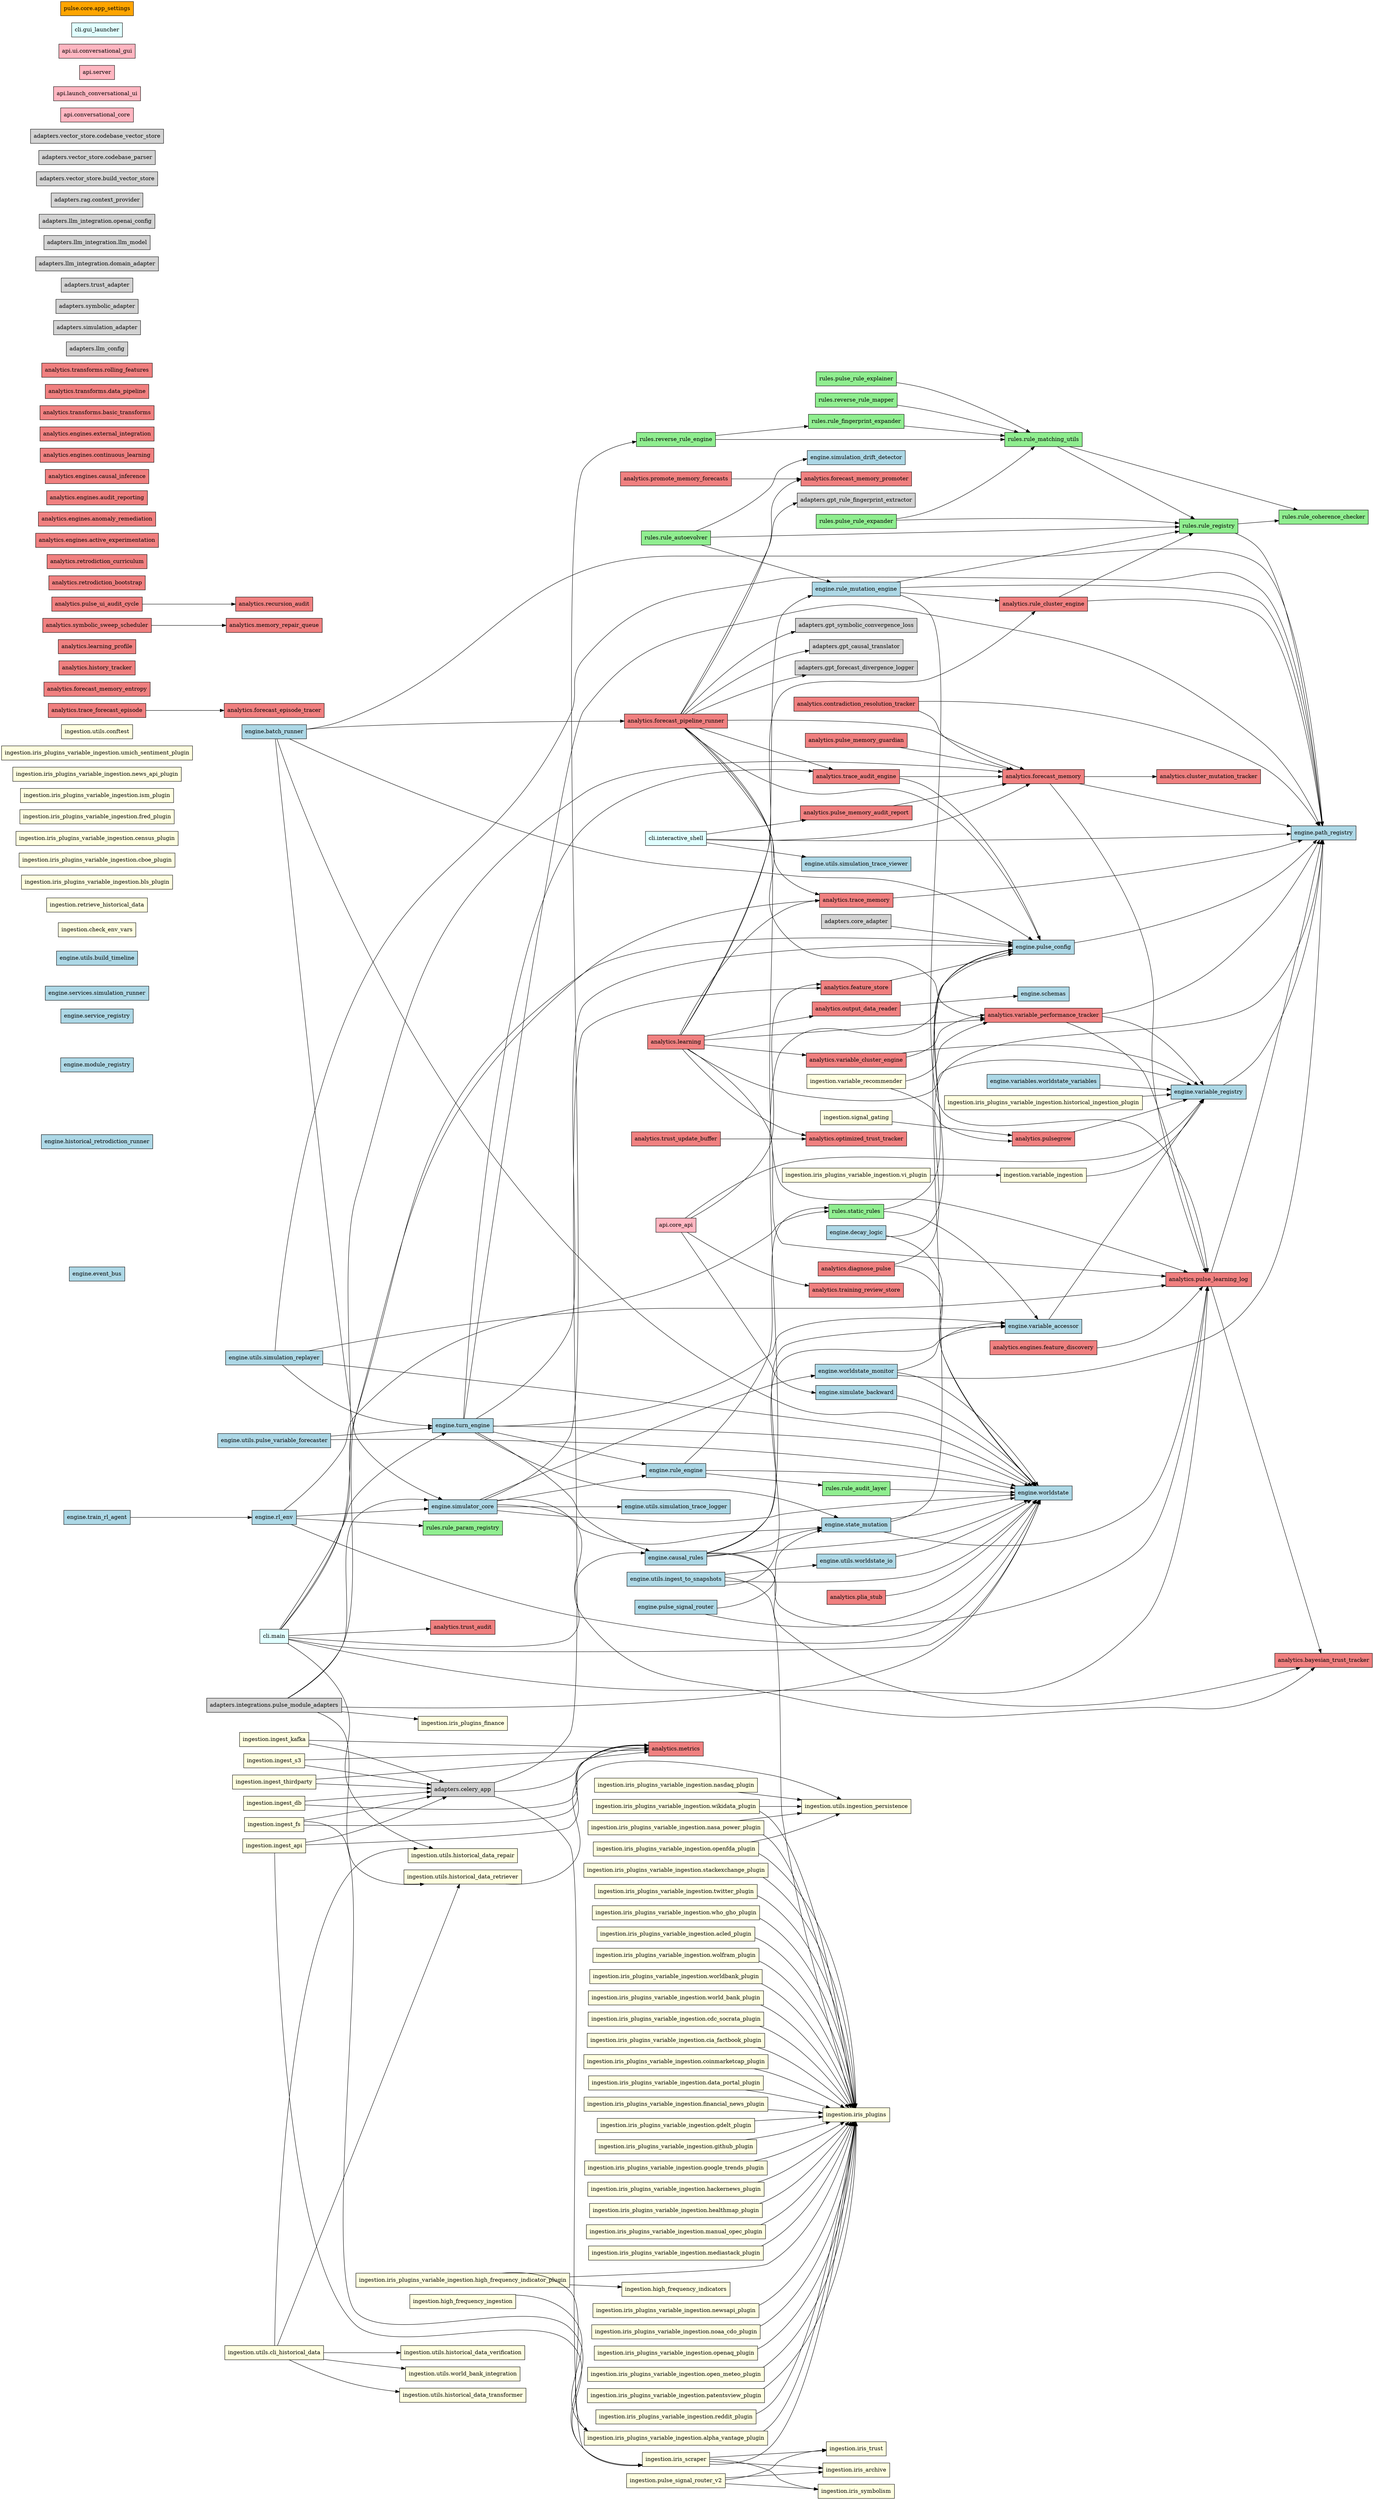 digraph PulseDependencies {
    rankdir=LR;
    node [shape=box, style=rounded];

    "engine.batch_runner" [fillcolor=lightblue, style=filled];
    "engine.causal_rules" [fillcolor=lightblue, style=filled];
    "engine.decay_logic" [fillcolor=lightblue, style=filled];
    "engine.event_bus" [fillcolor=lightblue, style=filled];
    "engine.historical_retrodiction_runner" [fillcolor=lightblue, style=filled];
    "engine.module_registry" [fillcolor=lightblue, style=filled];
    "engine.path_registry" [fillcolor=lightblue, style=filled];
    "engine.pulse_config" [fillcolor=lightblue, style=filled];
    "engine.pulse_signal_router" [fillcolor=lightblue, style=filled];
    "engine.rl_env" [fillcolor=lightblue, style=filled];
    "engine.rule_engine" [fillcolor=lightblue, style=filled];
    "engine.rule_mutation_engine" [fillcolor=lightblue, style=filled];
    "engine.schemas" [fillcolor=lightblue, style=filled];
    "engine.service_registry" [fillcolor=lightblue, style=filled];
    "engine.simulate_backward" [fillcolor=lightblue, style=filled];
    "engine.simulation_drift_detector" [fillcolor=lightblue, style=filled];
    "engine.simulator_core" [fillcolor=lightblue, style=filled];
    "engine.state_mutation" [fillcolor=lightblue, style=filled];
    "engine.train_rl_agent" [fillcolor=lightblue, style=filled];
    "engine.turn_engine" [fillcolor=lightblue, style=filled];
    "engine.variable_accessor" [fillcolor=lightblue, style=filled];
    "engine.variable_registry" [fillcolor=lightblue, style=filled];
    "engine.worldstate" [fillcolor=lightblue, style=filled];
    "engine.worldstate_monitor" [fillcolor=lightblue, style=filled];
    "engine.services.simulation_runner" [fillcolor=lightblue, style=filled];
    "engine.utils.build_timeline" [fillcolor=lightblue, style=filled];
    "engine.utils.ingest_to_snapshots" [fillcolor=lightblue, style=filled];
    "engine.utils.pulse_variable_forecaster" [fillcolor=lightblue, style=filled];
    "engine.utils.simulation_replayer" [fillcolor=lightblue, style=filled];
    "engine.utils.simulation_trace_logger" [fillcolor=lightblue, style=filled];
    "engine.utils.simulation_trace_viewer" [fillcolor=lightblue, style=filled];
    "engine.utils.worldstate_io" [fillcolor=lightblue, style=filled];
    "engine.variables.worldstate_variables" [fillcolor=lightblue, style=filled];
    "rules.pulse_rule_expander" [fillcolor=lightgreen, style=filled];
    "rules.pulse_rule_explainer" [fillcolor=lightgreen, style=filled];
    "rules.reverse_rule_engine" [fillcolor=lightgreen, style=filled];
    "rules.reverse_rule_mapper" [fillcolor=lightgreen, style=filled];
    "rules.rule_audit_layer" [fillcolor=lightgreen, style=filled];
    "rules.rule_autoevolver" [fillcolor=lightgreen, style=filled];
    "rules.rule_coherence_checker" [fillcolor=lightgreen, style=filled];
    "rules.rule_fingerprint_expander" [fillcolor=lightgreen, style=filled];
    "rules.rule_matching_utils" [fillcolor=lightgreen, style=filled];
    "rules.rule_param_registry" [fillcolor=lightgreen, style=filled];
    "rules.rule_registry" [fillcolor=lightgreen, style=filled];
    "rules.static_rules" [fillcolor=lightgreen, style=filled];
    "ingestion.check_env_vars" [fillcolor=lightyellow, style=filled];
    "ingestion.high_frequency_indicators" [fillcolor=lightyellow, style=filled];
    "ingestion.high_frequency_ingestion" [fillcolor=lightyellow, style=filled];
    "ingestion.ingest_api" [fillcolor=lightyellow, style=filled];
    "ingestion.ingest_db" [fillcolor=lightyellow, style=filled];
    "ingestion.ingest_fs" [fillcolor=lightyellow, style=filled];
    "ingestion.ingest_kafka" [fillcolor=lightyellow, style=filled];
    "ingestion.ingest_s3" [fillcolor=lightyellow, style=filled];
    "ingestion.ingest_thirdparty" [fillcolor=lightyellow, style=filled];
    "ingestion.iris_archive" [fillcolor=lightyellow, style=filled];
    "ingestion.iris_plugins" [fillcolor=lightyellow, style=filled];
    "ingestion.iris_plugins_finance" [fillcolor=lightyellow, style=filled];
    "ingestion.iris_scraper" [fillcolor=lightyellow, style=filled];
    "ingestion.iris_symbolism" [fillcolor=lightyellow, style=filled];
    "ingestion.iris_trust" [fillcolor=lightyellow, style=filled];
    "ingestion.pulse_signal_router_v2" [fillcolor=lightyellow, style=filled];
    "ingestion.retrieve_historical_data" [fillcolor=lightyellow, style=filled];
    "ingestion.signal_gating" [fillcolor=lightyellow, style=filled];
    "ingestion.variable_ingestion" [fillcolor=lightyellow, style=filled];
    "ingestion.variable_recommender" [fillcolor=lightyellow, style=filled];
    "ingestion.iris_plugins_variable_ingestion.acled_plugin" [fillcolor=lightyellow, style=filled];
    "ingestion.iris_plugins_variable_ingestion.alpha_vantage_plugin" [fillcolor=lightyellow, style=filled];
    "ingestion.iris_plugins_variable_ingestion.bls_plugin" [fillcolor=lightyellow, style=filled];
    "ingestion.iris_plugins_variable_ingestion.cboe_plugin" [fillcolor=lightyellow, style=filled];
    "ingestion.iris_plugins_variable_ingestion.cdc_socrata_plugin" [fillcolor=lightyellow, style=filled];
    "ingestion.iris_plugins_variable_ingestion.census_plugin" [fillcolor=lightyellow, style=filled];
    "ingestion.iris_plugins_variable_ingestion.cia_factbook_plugin" [fillcolor=lightyellow, style=filled];
    "ingestion.iris_plugins_variable_ingestion.coinmarketcap_plugin" [fillcolor=lightyellow, style=filled];
    "ingestion.iris_plugins_variable_ingestion.data_portal_plugin" [fillcolor=lightyellow, style=filled];
    "ingestion.iris_plugins_variable_ingestion.financial_news_plugin" [fillcolor=lightyellow, style=filled];
    "ingestion.iris_plugins_variable_ingestion.fred_plugin" [fillcolor=lightyellow, style=filled];
    "ingestion.iris_plugins_variable_ingestion.gdelt_plugin" [fillcolor=lightyellow, style=filled];
    "ingestion.iris_plugins_variable_ingestion.github_plugin" [fillcolor=lightyellow, style=filled];
    "ingestion.iris_plugins_variable_ingestion.google_trends_plugin" [fillcolor=lightyellow, style=filled];
    "ingestion.iris_plugins_variable_ingestion.hackernews_plugin" [fillcolor=lightyellow, style=filled];
    "ingestion.iris_plugins_variable_ingestion.healthmap_plugin" [fillcolor=lightyellow, style=filled];
    "ingestion.iris_plugins_variable_ingestion.high_frequency_indicator_plugin" [fillcolor=lightyellow, style=filled];
    "ingestion.iris_plugins_variable_ingestion.historical_ingestion_plugin" [fillcolor=lightyellow, style=filled];
    "ingestion.iris_plugins_variable_ingestion.ism_plugin" [fillcolor=lightyellow, style=filled];
    "ingestion.iris_plugins_variable_ingestion.manual_opec_plugin" [fillcolor=lightyellow, style=filled];
    "ingestion.iris_plugins_variable_ingestion.mediastack_plugin" [fillcolor=lightyellow, style=filled];
    "ingestion.iris_plugins_variable_ingestion.nasa_power_plugin" [fillcolor=lightyellow, style=filled];
    "ingestion.iris_plugins_variable_ingestion.nasdaq_plugin" [fillcolor=lightyellow, style=filled];
    "ingestion.iris_plugins_variable_ingestion.newsapi_plugin" [fillcolor=lightyellow, style=filled];
    "ingestion.iris_plugins_variable_ingestion.news_api_plugin" [fillcolor=lightyellow, style=filled];
    "ingestion.iris_plugins_variable_ingestion.noaa_cdo_plugin" [fillcolor=lightyellow, style=filled];
    "ingestion.iris_plugins_variable_ingestion.openaq_plugin" [fillcolor=lightyellow, style=filled];
    "ingestion.iris_plugins_variable_ingestion.openfda_plugin" [fillcolor=lightyellow, style=filled];
    "ingestion.iris_plugins_variable_ingestion.open_meteo_plugin" [fillcolor=lightyellow, style=filled];
    "ingestion.iris_plugins_variable_ingestion.patentsview_plugin" [fillcolor=lightyellow, style=filled];
    "ingestion.iris_plugins_variable_ingestion.reddit_plugin" [fillcolor=lightyellow, style=filled];
    "ingestion.iris_plugins_variable_ingestion.stackexchange_plugin" [fillcolor=lightyellow, style=filled];
    "ingestion.iris_plugins_variable_ingestion.twitter_plugin" [fillcolor=lightyellow, style=filled];
    "ingestion.iris_plugins_variable_ingestion.umich_sentiment_plugin" [fillcolor=lightyellow, style=filled];
    "ingestion.iris_plugins_variable_ingestion.vi_plugin" [fillcolor=lightyellow, style=filled];
    "ingestion.iris_plugins_variable_ingestion.who_gho_plugin" [fillcolor=lightyellow, style=filled];
    "ingestion.iris_plugins_variable_ingestion.wikidata_plugin" [fillcolor=lightyellow, style=filled];
    "ingestion.iris_plugins_variable_ingestion.wolfram_plugin" [fillcolor=lightyellow, style=filled];
    "ingestion.iris_plugins_variable_ingestion.worldbank_plugin" [fillcolor=lightyellow, style=filled];
    "ingestion.iris_plugins_variable_ingestion.world_bank_plugin" [fillcolor=lightyellow, style=filled];
    "ingestion.utils.cli_historical_data" [fillcolor=lightyellow, style=filled];
    "ingestion.utils.conftest" [fillcolor=lightyellow, style=filled];
    "ingestion.utils.historical_data_repair" [fillcolor=lightyellow, style=filled];
    "ingestion.utils.historical_data_retriever" [fillcolor=lightyellow, style=filled];
    "ingestion.utils.historical_data_transformer" [fillcolor=lightyellow, style=filled];
    "ingestion.utils.historical_data_verification" [fillcolor=lightyellow, style=filled];
    "ingestion.utils.ingestion_persistence" [fillcolor=lightyellow, style=filled];
    "ingestion.utils.world_bank_integration" [fillcolor=lightyellow, style=filled];
    "analytics.bayesian_trust_tracker" [fillcolor=lightcoral, style=filled];
    "analytics.cluster_mutation_tracker" [fillcolor=lightcoral, style=filled];
    "analytics.contradiction_resolution_tracker" [fillcolor=lightcoral, style=filled];
    "analytics.diagnose_pulse" [fillcolor=lightcoral, style=filled];
    "analytics.feature_store" [fillcolor=lightcoral, style=filled];
    "analytics.forecast_episode_tracer" [fillcolor=lightcoral, style=filled];
    "analytics.forecast_memory" [fillcolor=lightcoral, style=filled];
    "analytics.forecast_memory_entropy" [fillcolor=lightcoral, style=filled];
    "analytics.forecast_memory_promoter" [fillcolor=lightcoral, style=filled];
    "analytics.forecast_pipeline_runner" [fillcolor=lightcoral, style=filled];
    "analytics.history_tracker" [fillcolor=lightcoral, style=filled];
    "analytics.learning" [fillcolor=lightcoral, style=filled];
    "analytics.learning_profile" [fillcolor=lightcoral, style=filled];
    "analytics.memory_repair_queue" [fillcolor=lightcoral, style=filled];
    "analytics.metrics" [fillcolor=lightcoral, style=filled];
    "analytics.optimized_trust_tracker" [fillcolor=lightcoral, style=filled];
    "analytics.output_data_reader" [fillcolor=lightcoral, style=filled];
    "analytics.plia_stub" [fillcolor=lightcoral, style=filled];
    "analytics.promote_memory_forecasts" [fillcolor=lightcoral, style=filled];
    "analytics.pulsegrow" [fillcolor=lightcoral, style=filled];
    "analytics.pulse_learning_log" [fillcolor=lightcoral, style=filled];
    "analytics.pulse_memory_audit_report" [fillcolor=lightcoral, style=filled];
    "analytics.pulse_memory_guardian" [fillcolor=lightcoral, style=filled];
    "analytics.pulse_ui_audit_cycle" [fillcolor=lightcoral, style=filled];
    "analytics.recursion_audit" [fillcolor=lightcoral, style=filled];
    "analytics.retrodiction_bootstrap" [fillcolor=lightcoral, style=filled];
    "analytics.retrodiction_curriculum" [fillcolor=lightcoral, style=filled];
    "analytics.rule_cluster_engine" [fillcolor=lightcoral, style=filled];
    "analytics.symbolic_sweep_scheduler" [fillcolor=lightcoral, style=filled];
    "analytics.trace_audit_engine" [fillcolor=lightcoral, style=filled];
    "analytics.trace_forecast_episode" [fillcolor=lightcoral, style=filled];
    "analytics.trace_memory" [fillcolor=lightcoral, style=filled];
    "analytics.training_review_store" [fillcolor=lightcoral, style=filled];
    "analytics.trust_audit" [fillcolor=lightcoral, style=filled];
    "analytics.trust_update_buffer" [fillcolor=lightcoral, style=filled];
    "analytics.variable_cluster_engine" [fillcolor=lightcoral, style=filled];
    "analytics.variable_performance_tracker" [fillcolor=lightcoral, style=filled];
    "analytics.engines.active_experimentation" [fillcolor=lightcoral, style=filled];
    "analytics.engines.anomaly_remediation" [fillcolor=lightcoral, style=filled];
    "analytics.engines.audit_reporting" [fillcolor=lightcoral, style=filled];
    "analytics.engines.causal_inference" [fillcolor=lightcoral, style=filled];
    "analytics.engines.continuous_learning" [fillcolor=lightcoral, style=filled];
    "analytics.engines.external_integration" [fillcolor=lightcoral, style=filled];
    "analytics.engines.feature_discovery" [fillcolor=lightcoral, style=filled];
    "analytics.transforms.basic_transforms" [fillcolor=lightcoral, style=filled];
    "analytics.transforms.data_pipeline" [fillcolor=lightcoral, style=filled];
    "analytics.transforms.rolling_features" [fillcolor=lightcoral, style=filled];
    "adapters.celery_app" [fillcolor=lightgray, style=filled];
    "adapters.core_adapter" [fillcolor=lightgray, style=filled];
    "adapters.gpt_causal_translator" [fillcolor=lightgray, style=filled];
    "adapters.gpt_forecast_divergence_logger" [fillcolor=lightgray, style=filled];
    "adapters.gpt_rule_fingerprint_extractor" [fillcolor=lightgray, style=filled];
    "adapters.gpt_symbolic_convergence_loss" [fillcolor=lightgray, style=filled];
    "adapters.llm_config" [fillcolor=lightgray, style=filled];
    "adapters.simulation_adapter" [fillcolor=lightgray, style=filled];
    "adapters.symbolic_adapter" [fillcolor=lightgray, style=filled];
    "adapters.trust_adapter" [fillcolor=lightgray, style=filled];
    "adapters.integrations.pulse_module_adapters" [fillcolor=lightgray, style=filled];
    "adapters.llm_integration.domain_adapter" [fillcolor=lightgray, style=filled];
    "adapters.llm_integration.llm_model" [fillcolor=lightgray, style=filled];
    "adapters.llm_integration.openai_config" [fillcolor=lightgray, style=filled];
    "adapters.rag.context_provider" [fillcolor=lightgray, style=filled];
    "adapters.vector_store.build_vector_store" [fillcolor=lightgray, style=filled];
    "adapters.vector_store.codebase_parser" [fillcolor=lightgray, style=filled];
    "adapters.vector_store.codebase_vector_store" [fillcolor=lightgray, style=filled];
    "api.conversational_core" [fillcolor=lightpink, style=filled];
    "api.core_api" [fillcolor=lightpink, style=filled];
    "api.launch_conversational_ui" [fillcolor=lightpink, style=filled];
    "api.server" [fillcolor=lightpink, style=filled];
    "api.ui.conversational_gui" [fillcolor=lightpink, style=filled];
    "cli.gui_launcher" [fillcolor=lightcyan, style=filled];
    "cli.interactive_shell" [fillcolor=lightcyan, style=filled];
    "cli.main" [fillcolor=lightcyan, style=filled];
    "pulse.core.app_settings" [fillcolor=orange, style=filled];

    "engine.batch_runner" -> "engine.simulator_core";
    "engine.batch_runner" -> "engine.path_registry";
    "engine.batch_runner" -> "engine.worldstate";
    "engine.batch_runner" -> "analytics.forecast_pipeline_runner";
    "engine.batch_runner" -> "engine.pulse_config";
    "engine.causal_rules" -> "engine.variable_accessor";
    "engine.causal_rules" -> "analytics.bayesian_trust_tracker";
    "engine.causal_rules" -> "engine.worldstate";
    "engine.causal_rules" -> "analytics.pulse_learning_log";
    "engine.causal_rules" -> "engine.state_mutation";
    "engine.causal_rules" -> "engine.pulse_config";
    "engine.decay_logic" -> "engine.worldstate";
    "engine.decay_logic" -> "engine.pulse_config";
    "engine.pulse_config" -> "engine.path_registry";
    "engine.pulse_signal_router" -> "engine.worldstate";
    "engine.pulse_signal_router" -> "engine.state_mutation";
    "engine.rl_env" -> "rules.rule_param_registry";
    "engine.rl_env" -> "engine.worldstate";
    "engine.rl_env" -> "rules.static_rules";
    "engine.rl_env" -> "engine.simulator_core";
    "engine.rule_engine" -> "rules.rule_audit_layer";
    "engine.rule_engine" -> "engine.worldstate";
    "engine.rule_engine" -> "rules.static_rules";
    "engine.rule_mutation_engine" -> "rules.rule_registry";
    "engine.rule_mutation_engine" -> "analytics.pulse_learning_log";
    "engine.rule_mutation_engine" -> "engine.path_registry";
    "engine.rule_mutation_engine" -> "analytics.rule_cluster_engine";
    "engine.simulate_backward" -> "engine.worldstate";
    "engine.simulator_core" -> "engine.utils.simulation_trace_logger";
    "engine.simulator_core" -> "rules.reverse_rule_engine";
    "engine.simulator_core" -> "engine.rule_engine";
    "engine.simulator_core" -> "analytics.bayesian_trust_tracker";
    "engine.simulator_core" -> "engine.worldstate";
    "engine.simulator_core" -> "engine.worldstate_monitor";
    "engine.simulator_core" -> "engine.state_mutation";
    "engine.state_mutation" -> "engine.worldstate";
    "engine.state_mutation" -> "analytics.pulse_learning_log";
    "engine.state_mutation" -> "engine.pulse_config";
    "engine.train_rl_agent" -> "engine.rl_env";
    "engine.turn_engine" -> "analytics.trace_audit_engine";
    "engine.turn_engine" -> "engine.variable_accessor";
    "engine.turn_engine" -> "engine.rule_engine";
    "engine.turn_engine" -> "engine.path_registry";
    "engine.turn_engine" -> "engine.worldstate";
    "engine.turn_engine" -> "engine.causal_rules";
    "engine.turn_engine" -> "engine.state_mutation";
    "engine.turn_engine" -> "engine.pulse_config";
    "engine.variable_accessor" -> "engine.variable_registry";
    "engine.variable_registry" -> "engine.path_registry";
    "engine.worldstate_monitor" -> "engine.worldstate";
    "engine.worldstate_monitor" -> "engine.path_registry";
    "engine.worldstate_monitor" -> "engine.variable_accessor";
    "engine.utils.ingest_to_snapshots" -> "engine.variable_accessor";
    "engine.utils.ingest_to_snapshots" -> "engine.utils.worldstate_io";
    "engine.utils.ingest_to_snapshots" -> "engine.worldstate";
    "engine.utils.ingest_to_snapshots" -> "ingestion.iris_plugins";
    "engine.utils.pulse_variable_forecaster" -> "engine.worldstate";
    "engine.utils.pulse_variable_forecaster" -> "engine.turn_engine";
    "engine.utils.simulation_replayer" -> "engine.path_registry";
    "engine.utils.simulation_replayer" -> "analytics.pulse_learning_log";
    "engine.utils.simulation_replayer" -> "engine.turn_engine";
    "engine.utils.simulation_replayer" -> "engine.worldstate";
    "engine.utils.worldstate_io" -> "engine.worldstate";
    "engine.variables.worldstate_variables" -> "engine.variable_registry";
    "rules.pulse_rule_expander" -> "rules.rule_matching_utils";
    "rules.pulse_rule_expander" -> "rules.rule_registry";
    "rules.pulse_rule_explainer" -> "rules.rule_matching_utils";
    "rules.reverse_rule_engine" -> "rules.rule_fingerprint_expander";
    "rules.reverse_rule_engine" -> "rules.rule_matching_utils";
    "rules.reverse_rule_mapper" -> "rules.rule_matching_utils";
    "rules.rule_audit_layer" -> "engine.worldstate";
    "rules.rule_autoevolver" -> "rules.rule_registry";
    "rules.rule_autoevolver" -> "engine.rule_mutation_engine";
    "rules.rule_autoevolver" -> "engine.simulation_drift_detector";
    "rules.rule_fingerprint_expander" -> "rules.rule_matching_utils";
    "rules.rule_matching_utils" -> "rules.rule_coherence_checker";
    "rules.rule_matching_utils" -> "rules.rule_registry";
    "rules.rule_registry" -> "rules.rule_coherence_checker";
    "rules.rule_registry" -> "engine.path_registry";
    "rules.static_rules" -> "engine.pulse_config";
    "rules.static_rules" -> "engine.variable_accessor";
    "ingestion.high_frequency_ingestion" -> "ingestion.iris_plugins_variable_ingestion.alpha_vantage_plugin";
    "ingestion.ingest_api" -> "adapters.celery_app";
    "ingestion.ingest_api" -> "analytics.metrics";
    "ingestion.ingest_api" -> "ingestion.iris_scraper";
    "ingestion.ingest_db" -> "adapters.celery_app";
    "ingestion.ingest_db" -> "analytics.metrics";
    "ingestion.ingest_fs" -> "adapters.celery_app";
    "ingestion.ingest_fs" -> "analytics.metrics";
    "ingestion.ingest_fs" -> "ingestion.iris_scraper";
    "ingestion.ingest_kafka" -> "adapters.celery_app";
    "ingestion.ingest_kafka" -> "analytics.metrics";
    "ingestion.ingest_s3" -> "adapters.celery_app";
    "ingestion.ingest_s3" -> "analytics.metrics";
    "ingestion.ingest_thirdparty" -> "adapters.celery_app";
    "ingestion.ingest_thirdparty" -> "analytics.metrics";
    "ingestion.iris_scraper" -> "ingestion.iris_archive";
    "ingestion.iris_scraper" -> "ingestion.iris_trust";
    "ingestion.iris_scraper" -> "ingestion.iris_symbolism";
    "ingestion.iris_scraper" -> "ingestion.iris_plugins";
    "ingestion.pulse_signal_router_v2" -> "ingestion.iris_archive";
    "ingestion.pulse_signal_router_v2" -> "ingestion.iris_trust";
    "ingestion.pulse_signal_router_v2" -> "ingestion.iris_symbolism";
    "ingestion.signal_gating" -> "analytics.pulsegrow";
    "ingestion.variable_ingestion" -> "engine.variable_registry";
    "ingestion.variable_recommender" -> "analytics.variable_performance_tracker";
    "ingestion.variable_recommender" -> "analytics.pulsegrow";
    "ingestion.iris_plugins_variable_ingestion.acled_plugin" -> "ingestion.iris_plugins";
    "ingestion.iris_plugins_variable_ingestion.alpha_vantage_plugin" -> "ingestion.iris_plugins";
    "ingestion.iris_plugins_variable_ingestion.cdc_socrata_plugin" -> "ingestion.iris_plugins";
    "ingestion.iris_plugins_variable_ingestion.cia_factbook_plugin" -> "ingestion.iris_plugins";
    "ingestion.iris_plugins_variable_ingestion.coinmarketcap_plugin" -> "ingestion.iris_plugins";
    "ingestion.iris_plugins_variable_ingestion.data_portal_plugin" -> "ingestion.iris_plugins";
    "ingestion.iris_plugins_variable_ingestion.financial_news_plugin" -> "ingestion.iris_plugins";
    "ingestion.iris_plugins_variable_ingestion.gdelt_plugin" -> "ingestion.iris_plugins";
    "ingestion.iris_plugins_variable_ingestion.github_plugin" -> "ingestion.iris_plugins";
    "ingestion.iris_plugins_variable_ingestion.google_trends_plugin" -> "ingestion.iris_plugins";
    "ingestion.iris_plugins_variable_ingestion.hackernews_plugin" -> "ingestion.iris_plugins";
    "ingestion.iris_plugins_variable_ingestion.healthmap_plugin" -> "ingestion.iris_plugins";
    "ingestion.iris_plugins_variable_ingestion.high_frequency_indicator_plugin" -> "ingestion.high_frequency_indicators";
    "ingestion.iris_plugins_variable_ingestion.high_frequency_indicator_plugin" -> "ingestion.iris_plugins";
    "ingestion.iris_plugins_variable_ingestion.high_frequency_indicator_plugin" -> "ingestion.iris_plugins_variable_ingestion.alpha_vantage_plugin";
    "ingestion.iris_plugins_variable_ingestion.historical_ingestion_plugin" -> "engine.variable_registry";
    "ingestion.iris_plugins_variable_ingestion.manual_opec_plugin" -> "ingestion.iris_plugins";
    "ingestion.iris_plugins_variable_ingestion.mediastack_plugin" -> "ingestion.iris_plugins";
    "ingestion.iris_plugins_variable_ingestion.nasa_power_plugin" -> "ingestion.utils.ingestion_persistence";
    "ingestion.iris_plugins_variable_ingestion.nasa_power_plugin" -> "ingestion.iris_plugins";
    "ingestion.iris_plugins_variable_ingestion.nasdaq_plugin" -> "ingestion.utils.ingestion_persistence";
    "ingestion.iris_plugins_variable_ingestion.newsapi_plugin" -> "ingestion.iris_plugins";
    "ingestion.iris_plugins_variable_ingestion.noaa_cdo_plugin" -> "ingestion.iris_plugins";
    "ingestion.iris_plugins_variable_ingestion.openaq_plugin" -> "ingestion.iris_plugins";
    "ingestion.iris_plugins_variable_ingestion.openfda_plugin" -> "ingestion.utils.ingestion_persistence";
    "ingestion.iris_plugins_variable_ingestion.openfda_plugin" -> "ingestion.iris_plugins";
    "ingestion.iris_plugins_variable_ingestion.open_meteo_plugin" -> "ingestion.iris_plugins";
    "ingestion.iris_plugins_variable_ingestion.patentsview_plugin" -> "ingestion.iris_plugins";
    "ingestion.iris_plugins_variable_ingestion.reddit_plugin" -> "ingestion.iris_plugins";
    "ingestion.iris_plugins_variable_ingestion.stackexchange_plugin" -> "ingestion.iris_plugins";
    "ingestion.iris_plugins_variable_ingestion.twitter_plugin" -> "ingestion.iris_plugins";
    "ingestion.iris_plugins_variable_ingestion.vi_plugin" -> "ingestion.variable_ingestion";
    "ingestion.iris_plugins_variable_ingestion.who_gho_plugin" -> "ingestion.iris_plugins";
    "ingestion.iris_plugins_variable_ingestion.wikidata_plugin" -> "ingestion.utils.ingestion_persistence";
    "ingestion.iris_plugins_variable_ingestion.wikidata_plugin" -> "ingestion.iris_plugins";
    "ingestion.iris_plugins_variable_ingestion.wolfram_plugin" -> "ingestion.iris_plugins";
    "ingestion.iris_plugins_variable_ingestion.worldbank_plugin" -> "ingestion.iris_plugins";
    "ingestion.iris_plugins_variable_ingestion.world_bank_plugin" -> "ingestion.iris_plugins";
    "ingestion.utils.cli_historical_data" -> "ingestion.utils.historical_data_verification";
    "ingestion.utils.cli_historical_data" -> "ingestion.utils.world_bank_integration";
    "ingestion.utils.cli_historical_data" -> "ingestion.utils.historical_data_transformer";
    "ingestion.utils.cli_historical_data" -> "ingestion.utils.historical_data_retriever";
    "ingestion.utils.cli_historical_data" -> "ingestion.utils.historical_data_repair";
    "ingestion.utils.historical_data_retriever" -> "ingestion.utils.ingestion_persistence";
    "analytics.contradiction_resolution_tracker" -> "analytics.forecast_memory";
    "analytics.contradiction_resolution_tracker" -> "engine.path_registry";
    "analytics.diagnose_pulse" -> "engine.worldstate";
    "analytics.diagnose_pulse" -> "engine.path_registry";
    "analytics.feature_store" -> "engine.pulse_config";
    "analytics.forecast_memory" -> "analytics.pulse_learning_log";
    "analytics.forecast_memory" -> "engine.path_registry";
    "analytics.forecast_memory" -> "analytics.cluster_mutation_tracker";
    "analytics.forecast_pipeline_runner" -> "adapters.gpt_rule_fingerprint_extractor";
    "analytics.forecast_pipeline_runner" -> "analytics.trace_audit_engine";
    "analytics.forecast_pipeline_runner" -> "analytics.trace_memory";
    "analytics.forecast_pipeline_runner" -> "analytics.variable_performance_tracker";
    "analytics.forecast_pipeline_runner" -> "adapters.gpt_causal_translator";
    "analytics.forecast_pipeline_runner" -> "analytics.forecast_memory_promoter";
    "analytics.forecast_pipeline_runner" -> "analytics.forecast_memory";
    "analytics.forecast_pipeline_runner" -> "adapters.gpt_forecast_divergence_logger";
    "analytics.forecast_pipeline_runner" -> "adapters.gpt_symbolic_convergence_loss";
    "analytics.forecast_pipeline_runner" -> "analytics.pulse_learning_log";
    "analytics.forecast_pipeline_runner" -> "engine.pulse_config";
    "analytics.learning" -> "analytics.trace_memory";
    "analytics.learning" -> "analytics.variable_performance_tracker";
    "analytics.learning" -> "analytics.output_data_reader";
    "analytics.learning" -> "engine.rule_mutation_engine";
    "analytics.learning" -> "analytics.optimized_trust_tracker";
    "analytics.learning" -> "engine.variable_registry";
    "analytics.learning" -> "analytics.variable_cluster_engine";
    "analytics.learning" -> "analytics.pulse_learning_log";
    "analytics.learning" -> "analytics.rule_cluster_engine";
    "analytics.output_data_reader" -> "engine.schemas";
    "analytics.plia_stub" -> "engine.worldstate";
    "analytics.promote_memory_forecasts" -> "analytics.forecast_memory_promoter";
    "analytics.pulsegrow" -> "engine.variable_registry";
    "analytics.pulse_learning_log" -> "engine.path_registry";
    "analytics.pulse_learning_log" -> "analytics.bayesian_trust_tracker";
    "analytics.pulse_memory_audit_report" -> "analytics.forecast_memory";
    "analytics.pulse_memory_guardian" -> "analytics.forecast_memory";
    "analytics.pulse_ui_audit_cycle" -> "analytics.recursion_audit";
    "analytics.rule_cluster_engine" -> "rules.rule_registry";
    "analytics.rule_cluster_engine" -> "engine.path_registry";
    "analytics.symbolic_sweep_scheduler" -> "analytics.memory_repair_queue";
    "analytics.trace_audit_engine" -> "analytics.forecast_memory";
    "analytics.trace_audit_engine" -> "engine.pulse_config";
    "analytics.trace_forecast_episode" -> "analytics.forecast_episode_tracer";
    "analytics.trace_memory" -> "engine.path_registry";
    "analytics.trust_update_buffer" -> "analytics.optimized_trust_tracker";
    "analytics.variable_cluster_engine" -> "analytics.variable_performance_tracker";
    "analytics.variable_cluster_engine" -> "engine.variable_registry";
    "analytics.variable_performance_tracker" -> "analytics.pulse_learning_log";
    "analytics.variable_performance_tracker" -> "engine.path_registry";
    "analytics.variable_performance_tracker" -> "engine.variable_registry";
    "analytics.engines.feature_discovery" -> "analytics.pulse_learning_log";
    "adapters.celery_app" -> "analytics.feature_store";
    "adapters.celery_app" -> "analytics.metrics";
    "adapters.celery_app" -> "ingestion.iris_scraper";
    "adapters.core_adapter" -> "engine.pulse_config";
    "adapters.integrations.pulse_module_adapters" -> "ingestion.iris_plugins_finance";
    "adapters.integrations.pulse_module_adapters" -> "engine.simulator_core";
    "adapters.integrations.pulse_module_adapters" -> "analytics.trace_memory";
    "adapters.integrations.pulse_module_adapters" -> "ingestion.utils.historical_data_retriever";
    "adapters.integrations.pulse_module_adapters" -> "engine.worldstate";
    "api.core_api" -> "analytics.feature_store";
    "api.core_api" -> "engine.simulate_backward";
    "api.core_api" -> "engine.variable_registry";
    "api.core_api" -> "analytics.training_review_store";
    "cli.interactive_shell" -> "analytics.forecast_memory";
    "cli.interactive_shell" -> "engine.path_registry";
    "cli.interactive_shell" -> "engine.utils.simulation_trace_viewer";
    "cli.interactive_shell" -> "analytics.pulse_memory_audit_report";
    "cli.main" -> "analytics.trust_audit";
    "cli.main" -> "engine.turn_engine";
    "cli.main" -> "analytics.forecast_memory";
    "cli.main" -> "engine.worldstate";
    "cli.main" -> "engine.causal_rules";
    "cli.main" -> "analytics.pulse_learning_log";
    "cli.main" -> "ingestion.utils.historical_data_repair";
    "cli.main" -> "engine.pulse_config";
}
